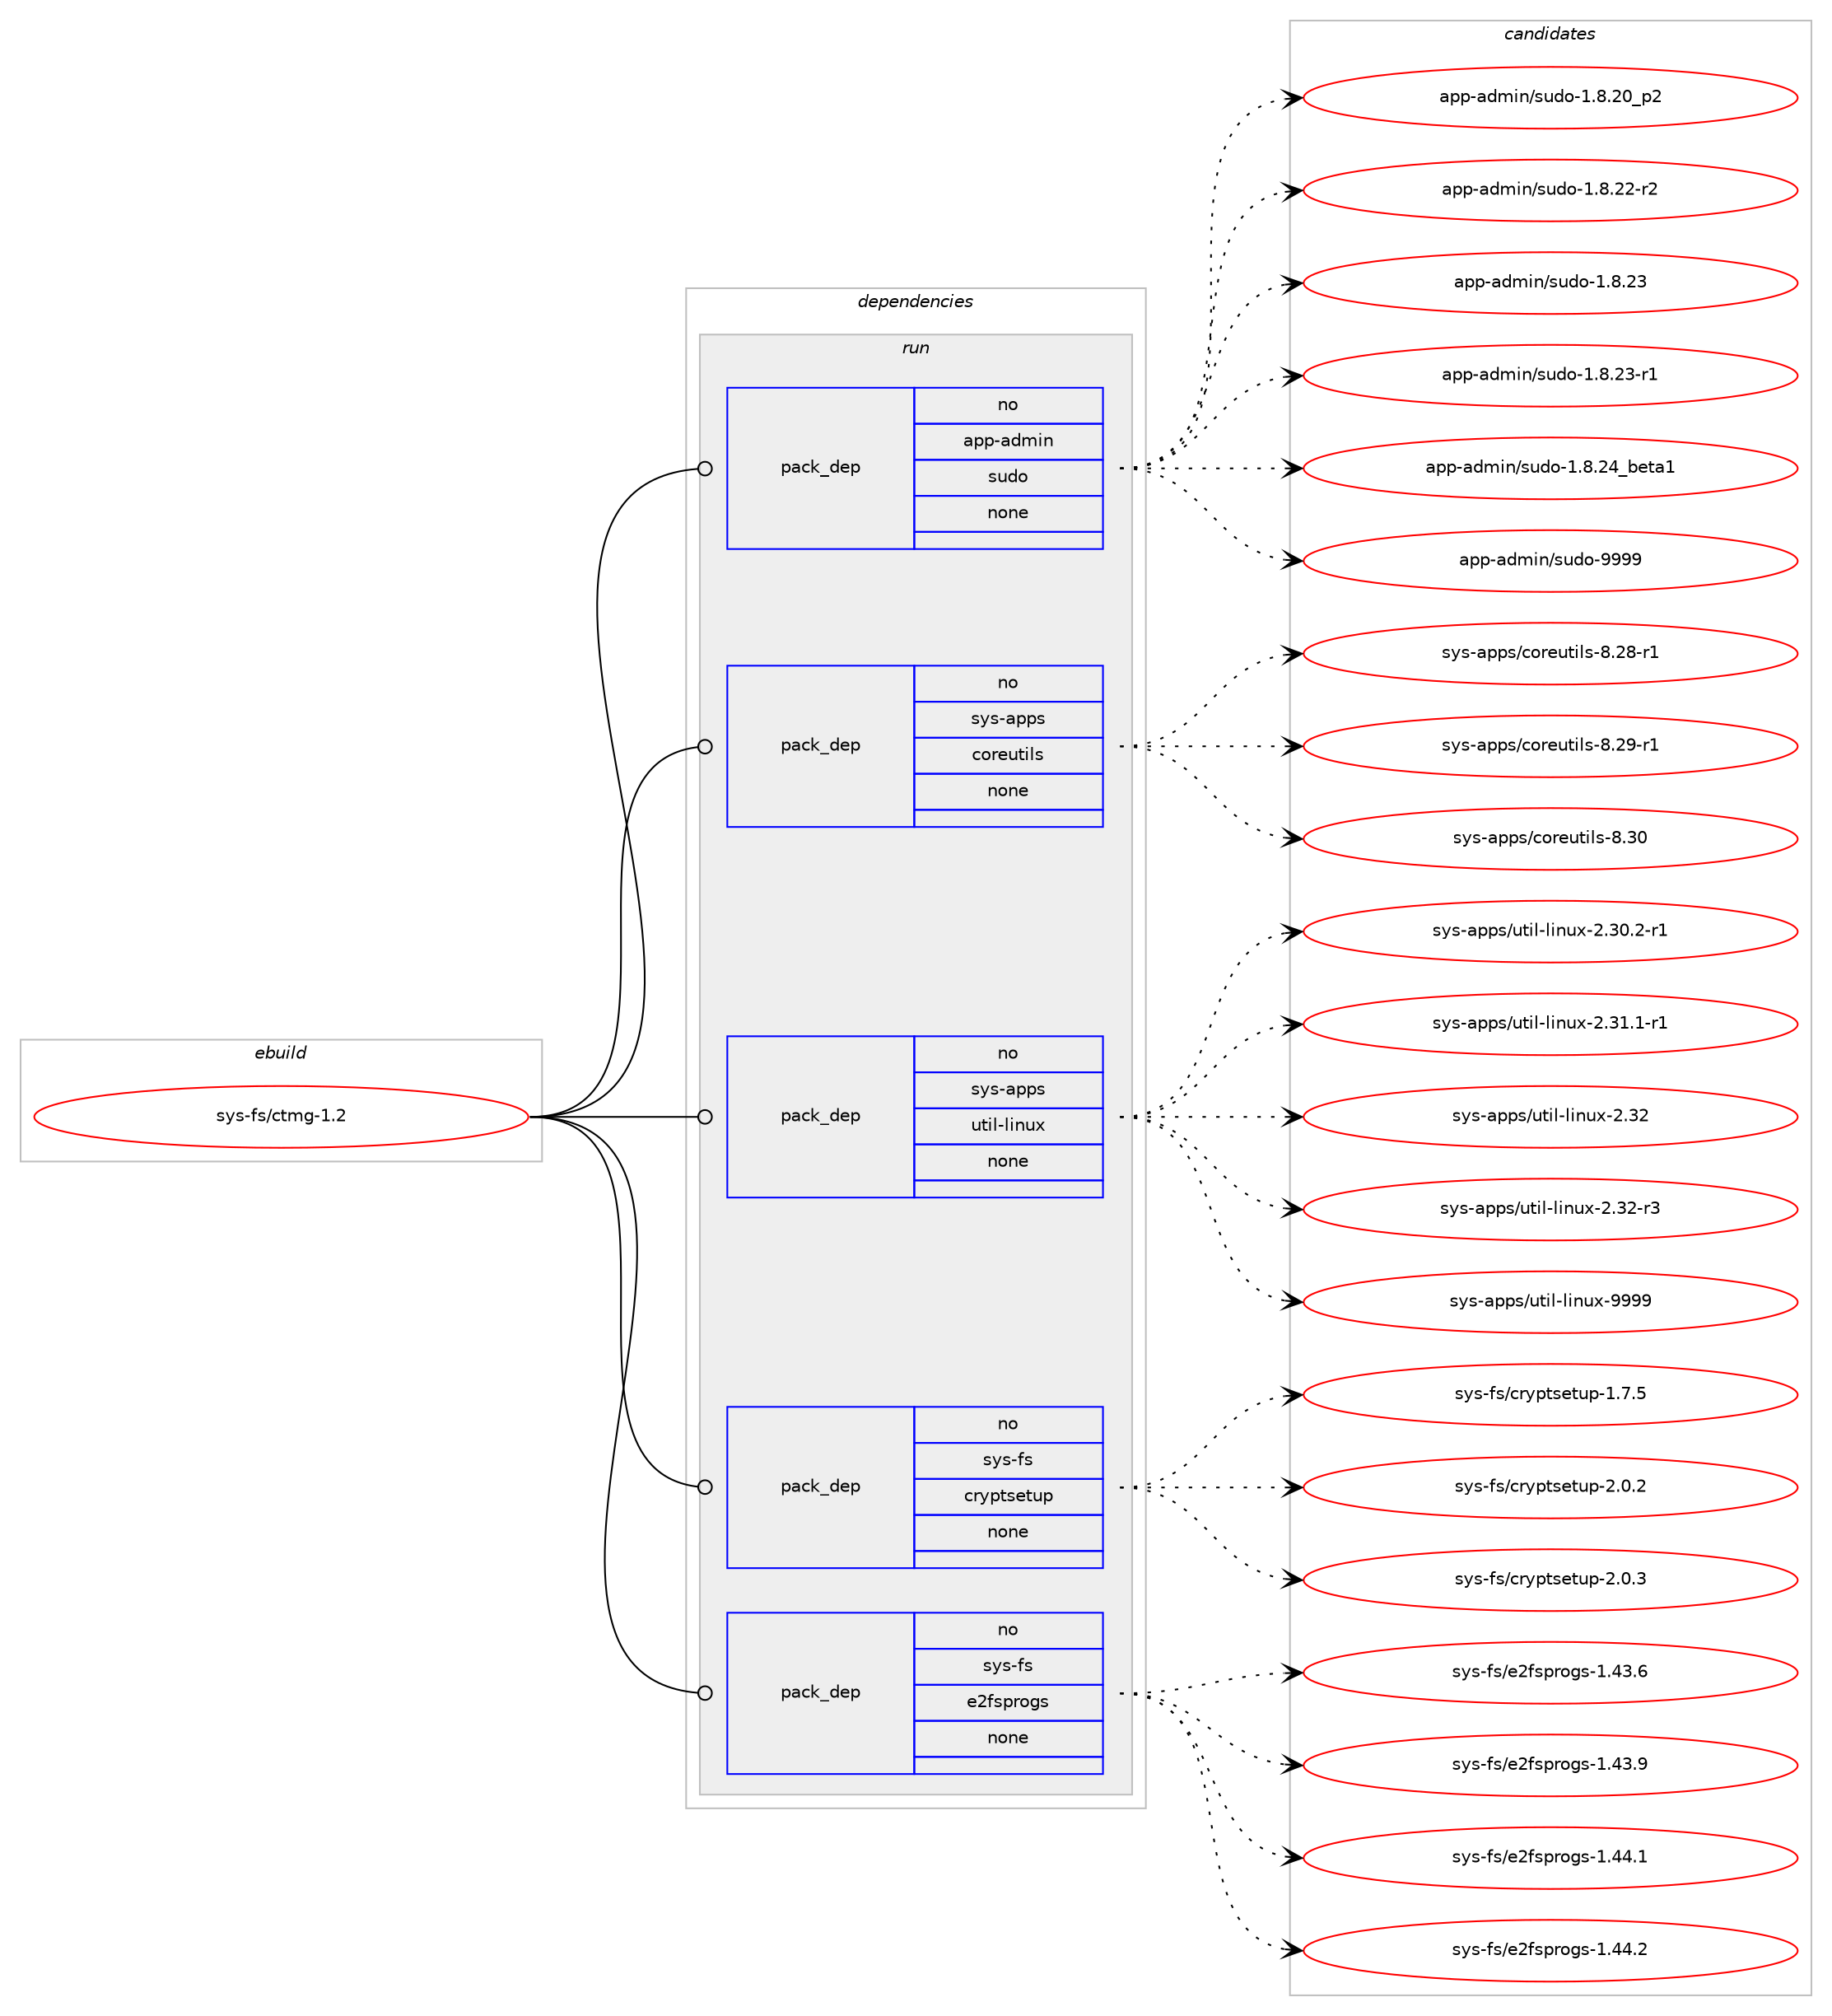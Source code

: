 digraph prolog {

# *************
# Graph options
# *************

newrank=true;
concentrate=true;
compound=true;
graph [rankdir=LR,fontname=Helvetica,fontsize=10,ranksep=1.5];#, ranksep=2.5, nodesep=0.2];
edge  [arrowhead=vee];
node  [fontname=Helvetica,fontsize=10];

# **********
# The ebuild
# **********

subgraph cluster_leftcol {
color=gray;
rank=same;
label=<<i>ebuild</i>>;
id [label="sys-fs/ctmg-1.2", color=red, width=4, href="../sys-fs/ctmg-1.2.svg"];
}

# ****************
# The dependencies
# ****************

subgraph cluster_midcol {
color=gray;
label=<<i>dependencies</i>>;
subgraph cluster_compile {
fillcolor="#eeeeee";
style=filled;
label=<<i>compile</i>>;
}
subgraph cluster_compileandrun {
fillcolor="#eeeeee";
style=filled;
label=<<i>compile and run</i>>;
}
subgraph cluster_run {
fillcolor="#eeeeee";
style=filled;
label=<<i>run</i>>;
subgraph pack5774 {
dependency7412 [label=<<TABLE BORDER="0" CELLBORDER="1" CELLSPACING="0" CELLPADDING="4" WIDTH="220"><TR><TD ROWSPAN="6" CELLPADDING="30">pack_dep</TD></TR><TR><TD WIDTH="110">no</TD></TR><TR><TD>app-admin</TD></TR><TR><TD>sudo</TD></TR><TR><TD>none</TD></TR><TR><TD></TD></TR></TABLE>>, shape=none, color=blue];
}
id:e -> dependency7412:w [weight=20,style="solid",arrowhead="odot"];
subgraph pack5775 {
dependency7413 [label=<<TABLE BORDER="0" CELLBORDER="1" CELLSPACING="0" CELLPADDING="4" WIDTH="220"><TR><TD ROWSPAN="6" CELLPADDING="30">pack_dep</TD></TR><TR><TD WIDTH="110">no</TD></TR><TR><TD>sys-apps</TD></TR><TR><TD>coreutils</TD></TR><TR><TD>none</TD></TR><TR><TD></TD></TR></TABLE>>, shape=none, color=blue];
}
id:e -> dependency7413:w [weight=20,style="solid",arrowhead="odot"];
subgraph pack5776 {
dependency7414 [label=<<TABLE BORDER="0" CELLBORDER="1" CELLSPACING="0" CELLPADDING="4" WIDTH="220"><TR><TD ROWSPAN="6" CELLPADDING="30">pack_dep</TD></TR><TR><TD WIDTH="110">no</TD></TR><TR><TD>sys-apps</TD></TR><TR><TD>util-linux</TD></TR><TR><TD>none</TD></TR><TR><TD></TD></TR></TABLE>>, shape=none, color=blue];
}
id:e -> dependency7414:w [weight=20,style="solid",arrowhead="odot"];
subgraph pack5777 {
dependency7415 [label=<<TABLE BORDER="0" CELLBORDER="1" CELLSPACING="0" CELLPADDING="4" WIDTH="220"><TR><TD ROWSPAN="6" CELLPADDING="30">pack_dep</TD></TR><TR><TD WIDTH="110">no</TD></TR><TR><TD>sys-fs</TD></TR><TR><TD>cryptsetup</TD></TR><TR><TD>none</TD></TR><TR><TD></TD></TR></TABLE>>, shape=none, color=blue];
}
id:e -> dependency7415:w [weight=20,style="solid",arrowhead="odot"];
subgraph pack5778 {
dependency7416 [label=<<TABLE BORDER="0" CELLBORDER="1" CELLSPACING="0" CELLPADDING="4" WIDTH="220"><TR><TD ROWSPAN="6" CELLPADDING="30">pack_dep</TD></TR><TR><TD WIDTH="110">no</TD></TR><TR><TD>sys-fs</TD></TR><TR><TD>e2fsprogs</TD></TR><TR><TD>none</TD></TR><TR><TD></TD></TR></TABLE>>, shape=none, color=blue];
}
id:e -> dependency7416:w [weight=20,style="solid",arrowhead="odot"];
}
}

# **************
# The candidates
# **************

subgraph cluster_choices {
rank=same;
color=gray;
label=<<i>candidates</i>>;

subgraph choice5774 {
color=black;
nodesep=1;
choice97112112459710010910511047115117100111454946564650489511250 [label="app-admin/sudo-1.8.20_p2", color=red, width=4,href="../app-admin/sudo-1.8.20_p2.svg"];
choice97112112459710010910511047115117100111454946564650504511450 [label="app-admin/sudo-1.8.22-r2", color=red, width=4,href="../app-admin/sudo-1.8.22-r2.svg"];
choice9711211245971001091051104711511710011145494656465051 [label="app-admin/sudo-1.8.23", color=red, width=4,href="../app-admin/sudo-1.8.23.svg"];
choice97112112459710010910511047115117100111454946564650514511449 [label="app-admin/sudo-1.8.23-r1", color=red, width=4,href="../app-admin/sudo-1.8.23-r1.svg"];
choice971121124597100109105110471151171001114549465646505295981011169749 [label="app-admin/sudo-1.8.24_beta1", color=red, width=4,href="../app-admin/sudo-1.8.24_beta1.svg"];
choice971121124597100109105110471151171001114557575757 [label="app-admin/sudo-9999", color=red, width=4,href="../app-admin/sudo-9999.svg"];
dependency7412:e -> choice97112112459710010910511047115117100111454946564650489511250:w [style=dotted,weight="100"];
dependency7412:e -> choice97112112459710010910511047115117100111454946564650504511450:w [style=dotted,weight="100"];
dependency7412:e -> choice9711211245971001091051104711511710011145494656465051:w [style=dotted,weight="100"];
dependency7412:e -> choice97112112459710010910511047115117100111454946564650514511449:w [style=dotted,weight="100"];
dependency7412:e -> choice971121124597100109105110471151171001114549465646505295981011169749:w [style=dotted,weight="100"];
dependency7412:e -> choice971121124597100109105110471151171001114557575757:w [style=dotted,weight="100"];
}
subgraph choice5775 {
color=black;
nodesep=1;
choice1151211154597112112115479911111410111711610510811545564650564511449 [label="sys-apps/coreutils-8.28-r1", color=red, width=4,href="../sys-apps/coreutils-8.28-r1.svg"];
choice1151211154597112112115479911111410111711610510811545564650574511449 [label="sys-apps/coreutils-8.29-r1", color=red, width=4,href="../sys-apps/coreutils-8.29-r1.svg"];
choice115121115459711211211547991111141011171161051081154556465148 [label="sys-apps/coreutils-8.30", color=red, width=4,href="../sys-apps/coreutils-8.30.svg"];
dependency7413:e -> choice1151211154597112112115479911111410111711610510811545564650564511449:w [style=dotted,weight="100"];
dependency7413:e -> choice1151211154597112112115479911111410111711610510811545564650574511449:w [style=dotted,weight="100"];
dependency7413:e -> choice115121115459711211211547991111141011171161051081154556465148:w [style=dotted,weight="100"];
}
subgraph choice5776 {
color=black;
nodesep=1;
choice11512111545971121121154711711610510845108105110117120455046514846504511449 [label="sys-apps/util-linux-2.30.2-r1", color=red, width=4,href="../sys-apps/util-linux-2.30.2-r1.svg"];
choice11512111545971121121154711711610510845108105110117120455046514946494511449 [label="sys-apps/util-linux-2.31.1-r1", color=red, width=4,href="../sys-apps/util-linux-2.31.1-r1.svg"];
choice115121115459711211211547117116105108451081051101171204550465150 [label="sys-apps/util-linux-2.32", color=red, width=4,href="../sys-apps/util-linux-2.32.svg"];
choice1151211154597112112115471171161051084510810511011712045504651504511451 [label="sys-apps/util-linux-2.32-r3", color=red, width=4,href="../sys-apps/util-linux-2.32-r3.svg"];
choice115121115459711211211547117116105108451081051101171204557575757 [label="sys-apps/util-linux-9999", color=red, width=4,href="../sys-apps/util-linux-9999.svg"];
dependency7414:e -> choice11512111545971121121154711711610510845108105110117120455046514846504511449:w [style=dotted,weight="100"];
dependency7414:e -> choice11512111545971121121154711711610510845108105110117120455046514946494511449:w [style=dotted,weight="100"];
dependency7414:e -> choice115121115459711211211547117116105108451081051101171204550465150:w [style=dotted,weight="100"];
dependency7414:e -> choice1151211154597112112115471171161051084510810511011712045504651504511451:w [style=dotted,weight="100"];
dependency7414:e -> choice115121115459711211211547117116105108451081051101171204557575757:w [style=dotted,weight="100"];
}
subgraph choice5777 {
color=black;
nodesep=1;
choice115121115451021154799114121112116115101116117112454946554653 [label="sys-fs/cryptsetup-1.7.5", color=red, width=4,href="../sys-fs/cryptsetup-1.7.5.svg"];
choice115121115451021154799114121112116115101116117112455046484650 [label="sys-fs/cryptsetup-2.0.2", color=red, width=4,href="../sys-fs/cryptsetup-2.0.2.svg"];
choice115121115451021154799114121112116115101116117112455046484651 [label="sys-fs/cryptsetup-2.0.3", color=red, width=4,href="../sys-fs/cryptsetup-2.0.3.svg"];
dependency7415:e -> choice115121115451021154799114121112116115101116117112454946554653:w [style=dotted,weight="100"];
dependency7415:e -> choice115121115451021154799114121112116115101116117112455046484650:w [style=dotted,weight="100"];
dependency7415:e -> choice115121115451021154799114121112116115101116117112455046484651:w [style=dotted,weight="100"];
}
subgraph choice5778 {
color=black;
nodesep=1;
choice11512111545102115471015010211511211411110311545494652514654 [label="sys-fs/e2fsprogs-1.43.6", color=red, width=4,href="../sys-fs/e2fsprogs-1.43.6.svg"];
choice11512111545102115471015010211511211411110311545494652514657 [label="sys-fs/e2fsprogs-1.43.9", color=red, width=4,href="../sys-fs/e2fsprogs-1.43.9.svg"];
choice11512111545102115471015010211511211411110311545494652524649 [label="sys-fs/e2fsprogs-1.44.1", color=red, width=4,href="../sys-fs/e2fsprogs-1.44.1.svg"];
choice11512111545102115471015010211511211411110311545494652524650 [label="sys-fs/e2fsprogs-1.44.2", color=red, width=4,href="../sys-fs/e2fsprogs-1.44.2.svg"];
dependency7416:e -> choice11512111545102115471015010211511211411110311545494652514654:w [style=dotted,weight="100"];
dependency7416:e -> choice11512111545102115471015010211511211411110311545494652514657:w [style=dotted,weight="100"];
dependency7416:e -> choice11512111545102115471015010211511211411110311545494652524649:w [style=dotted,weight="100"];
dependency7416:e -> choice11512111545102115471015010211511211411110311545494652524650:w [style=dotted,weight="100"];
}
}

}
